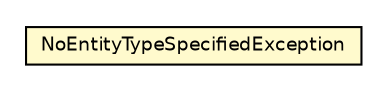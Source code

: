#!/usr/local/bin/dot
#
# Class diagram 
# Generated by UMLGraph version 5.4 (http://www.umlgraph.org/)
#

digraph G {
	edge [fontname="Helvetica",fontsize=10,labelfontname="Helvetica",labelfontsize=10];
	node [fontname="Helvetica",fontsize=10,shape=plaintext];
	nodesep=0.25;
	ranksep=0.5;
	// jsl.modeling.elements.resource.NoEntityTypeSpecifiedException
	c136125 [label=<<table title="jsl.modeling.elements.resource.NoEntityTypeSpecifiedException" border="0" cellborder="1" cellspacing="0" cellpadding="2" port="p" bgcolor="lemonChiffon" href="./NoEntityTypeSpecifiedException.html">
		<tr><td><table border="0" cellspacing="0" cellpadding="1">
<tr><td align="center" balign="center"> NoEntityTypeSpecifiedException </td></tr>
		</table></td></tr>
		</table>>, URL="./NoEntityTypeSpecifiedException.html", fontname="Helvetica", fontcolor="black", fontsize=9.0];
}


